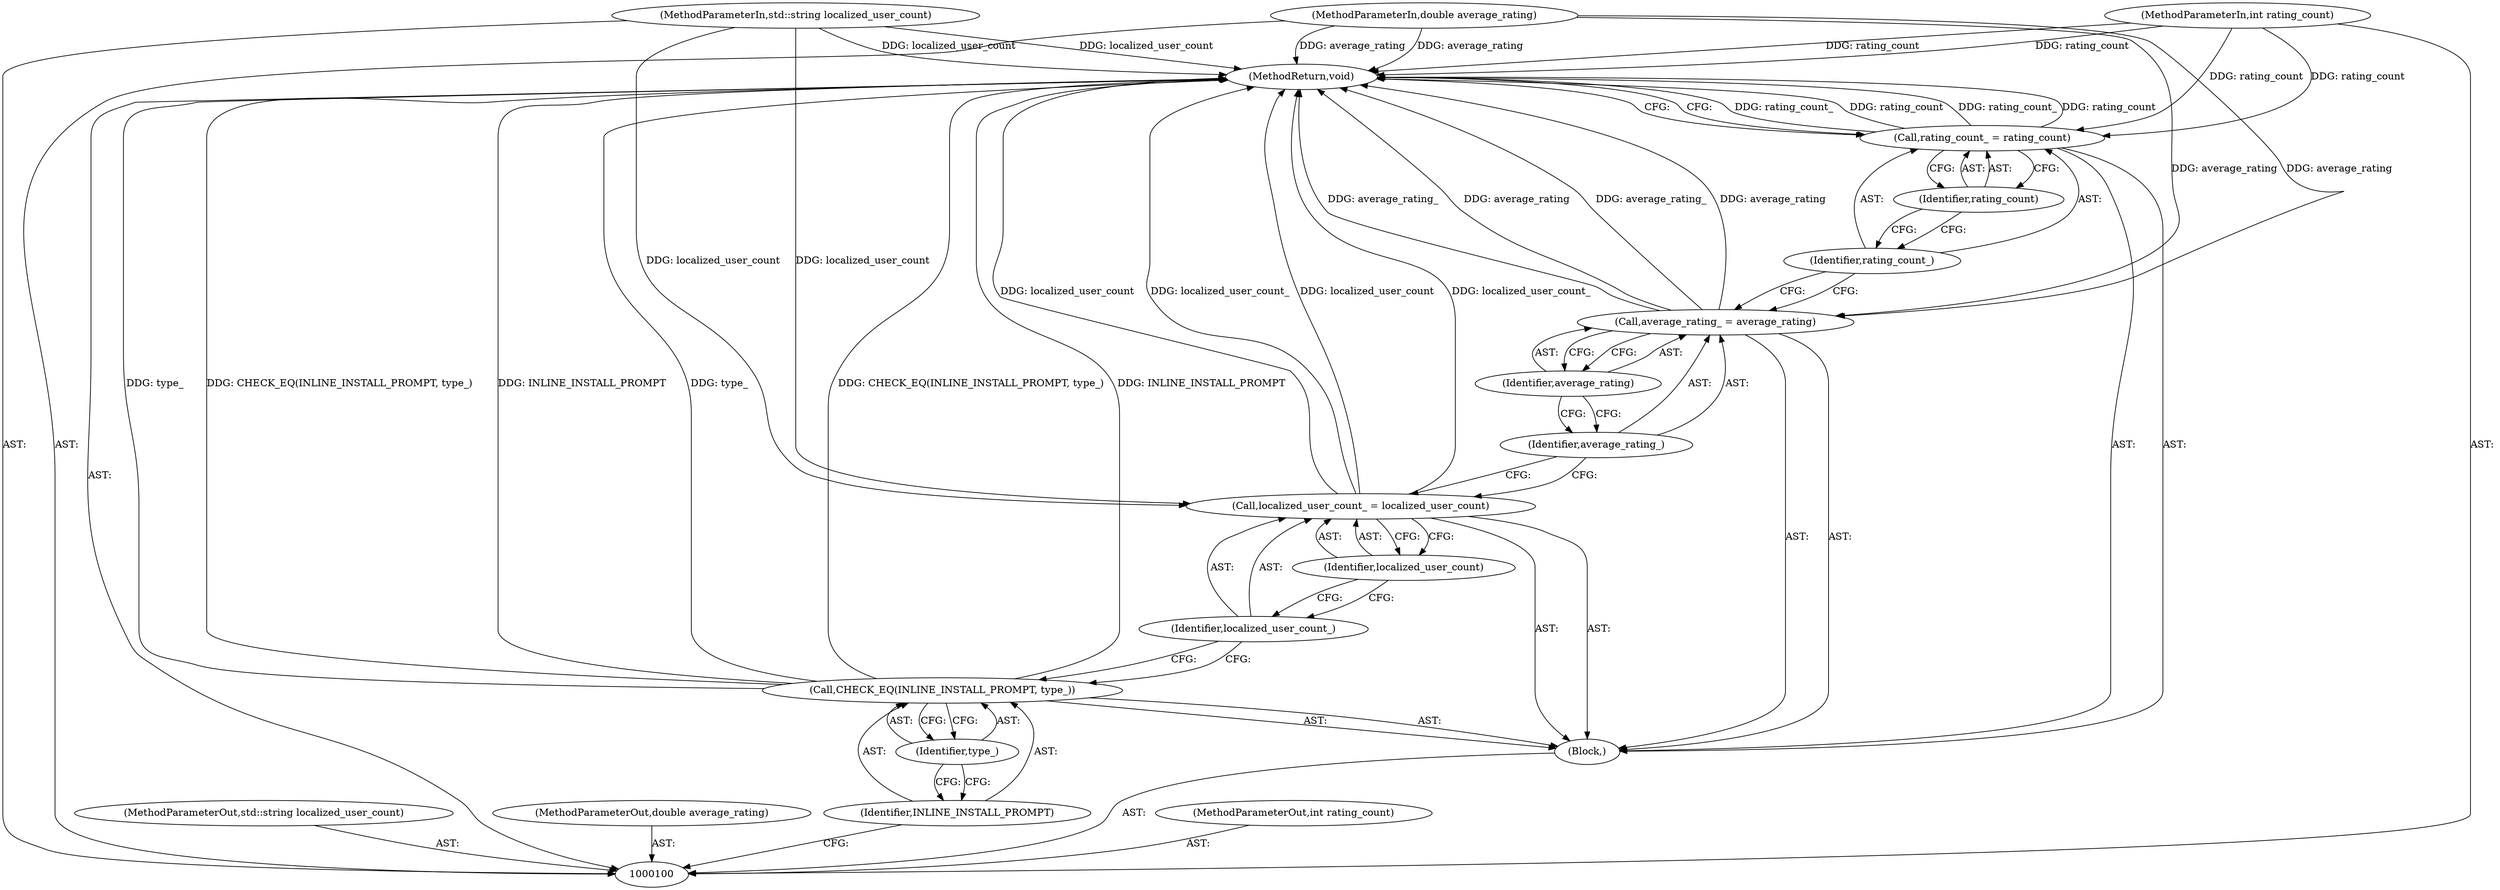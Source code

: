 digraph "1_Chrome_9d02cda7a634fbd6e53d98091f618057f0174387" {
"1000117" [label="(MethodReturn,void)"];
"1000101" [label="(MethodParameterIn,std::string localized_user_count)"];
"1000134" [label="(MethodParameterOut,std::string localized_user_count)"];
"1000102" [label="(MethodParameterIn,double average_rating)"];
"1000135" [label="(MethodParameterOut,double average_rating)"];
"1000104" [label="(Block,)"];
"1000103" [label="(MethodParameterIn,int rating_count)"];
"1000136" [label="(MethodParameterOut,int rating_count)"];
"1000106" [label="(Identifier,INLINE_INSTALL_PROMPT)"];
"1000105" [label="(Call,CHECK_EQ(INLINE_INSTALL_PROMPT, type_))"];
"1000107" [label="(Identifier,type_)"];
"1000108" [label="(Call,localized_user_count_ = localized_user_count)"];
"1000109" [label="(Identifier,localized_user_count_)"];
"1000110" [label="(Identifier,localized_user_count)"];
"1000111" [label="(Call,average_rating_ = average_rating)"];
"1000112" [label="(Identifier,average_rating_)"];
"1000113" [label="(Identifier,average_rating)"];
"1000116" [label="(Identifier,rating_count)"];
"1000114" [label="(Call,rating_count_ = rating_count)"];
"1000115" [label="(Identifier,rating_count_)"];
"1000117" -> "1000100"  [label="AST: "];
"1000117" -> "1000114"  [label="CFG: "];
"1000105" -> "1000117"  [label="DDG: type_"];
"1000105" -> "1000117"  [label="DDG: CHECK_EQ(INLINE_INSTALL_PROMPT, type_)"];
"1000105" -> "1000117"  [label="DDG: INLINE_INSTALL_PROMPT"];
"1000103" -> "1000117"  [label="DDG: rating_count"];
"1000114" -> "1000117"  [label="DDG: rating_count_"];
"1000114" -> "1000117"  [label="DDG: rating_count"];
"1000102" -> "1000117"  [label="DDG: average_rating"];
"1000111" -> "1000117"  [label="DDG: average_rating_"];
"1000111" -> "1000117"  [label="DDG: average_rating"];
"1000101" -> "1000117"  [label="DDG: localized_user_count"];
"1000108" -> "1000117"  [label="DDG: localized_user_count"];
"1000108" -> "1000117"  [label="DDG: localized_user_count_"];
"1000101" -> "1000100"  [label="AST: "];
"1000101" -> "1000117"  [label="DDG: localized_user_count"];
"1000101" -> "1000108"  [label="DDG: localized_user_count"];
"1000134" -> "1000100"  [label="AST: "];
"1000102" -> "1000100"  [label="AST: "];
"1000102" -> "1000117"  [label="DDG: average_rating"];
"1000102" -> "1000111"  [label="DDG: average_rating"];
"1000135" -> "1000100"  [label="AST: "];
"1000104" -> "1000100"  [label="AST: "];
"1000105" -> "1000104"  [label="AST: "];
"1000108" -> "1000104"  [label="AST: "];
"1000111" -> "1000104"  [label="AST: "];
"1000114" -> "1000104"  [label="AST: "];
"1000103" -> "1000100"  [label="AST: "];
"1000103" -> "1000117"  [label="DDG: rating_count"];
"1000103" -> "1000114"  [label="DDG: rating_count"];
"1000136" -> "1000100"  [label="AST: "];
"1000106" -> "1000105"  [label="AST: "];
"1000106" -> "1000100"  [label="CFG: "];
"1000107" -> "1000106"  [label="CFG: "];
"1000105" -> "1000104"  [label="AST: "];
"1000105" -> "1000107"  [label="CFG: "];
"1000106" -> "1000105"  [label="AST: "];
"1000107" -> "1000105"  [label="AST: "];
"1000109" -> "1000105"  [label="CFG: "];
"1000105" -> "1000117"  [label="DDG: type_"];
"1000105" -> "1000117"  [label="DDG: CHECK_EQ(INLINE_INSTALL_PROMPT, type_)"];
"1000105" -> "1000117"  [label="DDG: INLINE_INSTALL_PROMPT"];
"1000107" -> "1000105"  [label="AST: "];
"1000107" -> "1000106"  [label="CFG: "];
"1000105" -> "1000107"  [label="CFG: "];
"1000108" -> "1000104"  [label="AST: "];
"1000108" -> "1000110"  [label="CFG: "];
"1000109" -> "1000108"  [label="AST: "];
"1000110" -> "1000108"  [label="AST: "];
"1000112" -> "1000108"  [label="CFG: "];
"1000108" -> "1000117"  [label="DDG: localized_user_count"];
"1000108" -> "1000117"  [label="DDG: localized_user_count_"];
"1000101" -> "1000108"  [label="DDG: localized_user_count"];
"1000109" -> "1000108"  [label="AST: "];
"1000109" -> "1000105"  [label="CFG: "];
"1000110" -> "1000109"  [label="CFG: "];
"1000110" -> "1000108"  [label="AST: "];
"1000110" -> "1000109"  [label="CFG: "];
"1000108" -> "1000110"  [label="CFG: "];
"1000111" -> "1000104"  [label="AST: "];
"1000111" -> "1000113"  [label="CFG: "];
"1000112" -> "1000111"  [label="AST: "];
"1000113" -> "1000111"  [label="AST: "];
"1000115" -> "1000111"  [label="CFG: "];
"1000111" -> "1000117"  [label="DDG: average_rating_"];
"1000111" -> "1000117"  [label="DDG: average_rating"];
"1000102" -> "1000111"  [label="DDG: average_rating"];
"1000112" -> "1000111"  [label="AST: "];
"1000112" -> "1000108"  [label="CFG: "];
"1000113" -> "1000112"  [label="CFG: "];
"1000113" -> "1000111"  [label="AST: "];
"1000113" -> "1000112"  [label="CFG: "];
"1000111" -> "1000113"  [label="CFG: "];
"1000116" -> "1000114"  [label="AST: "];
"1000116" -> "1000115"  [label="CFG: "];
"1000114" -> "1000116"  [label="CFG: "];
"1000114" -> "1000104"  [label="AST: "];
"1000114" -> "1000116"  [label="CFG: "];
"1000115" -> "1000114"  [label="AST: "];
"1000116" -> "1000114"  [label="AST: "];
"1000117" -> "1000114"  [label="CFG: "];
"1000114" -> "1000117"  [label="DDG: rating_count_"];
"1000114" -> "1000117"  [label="DDG: rating_count"];
"1000103" -> "1000114"  [label="DDG: rating_count"];
"1000115" -> "1000114"  [label="AST: "];
"1000115" -> "1000111"  [label="CFG: "];
"1000116" -> "1000115"  [label="CFG: "];
}

